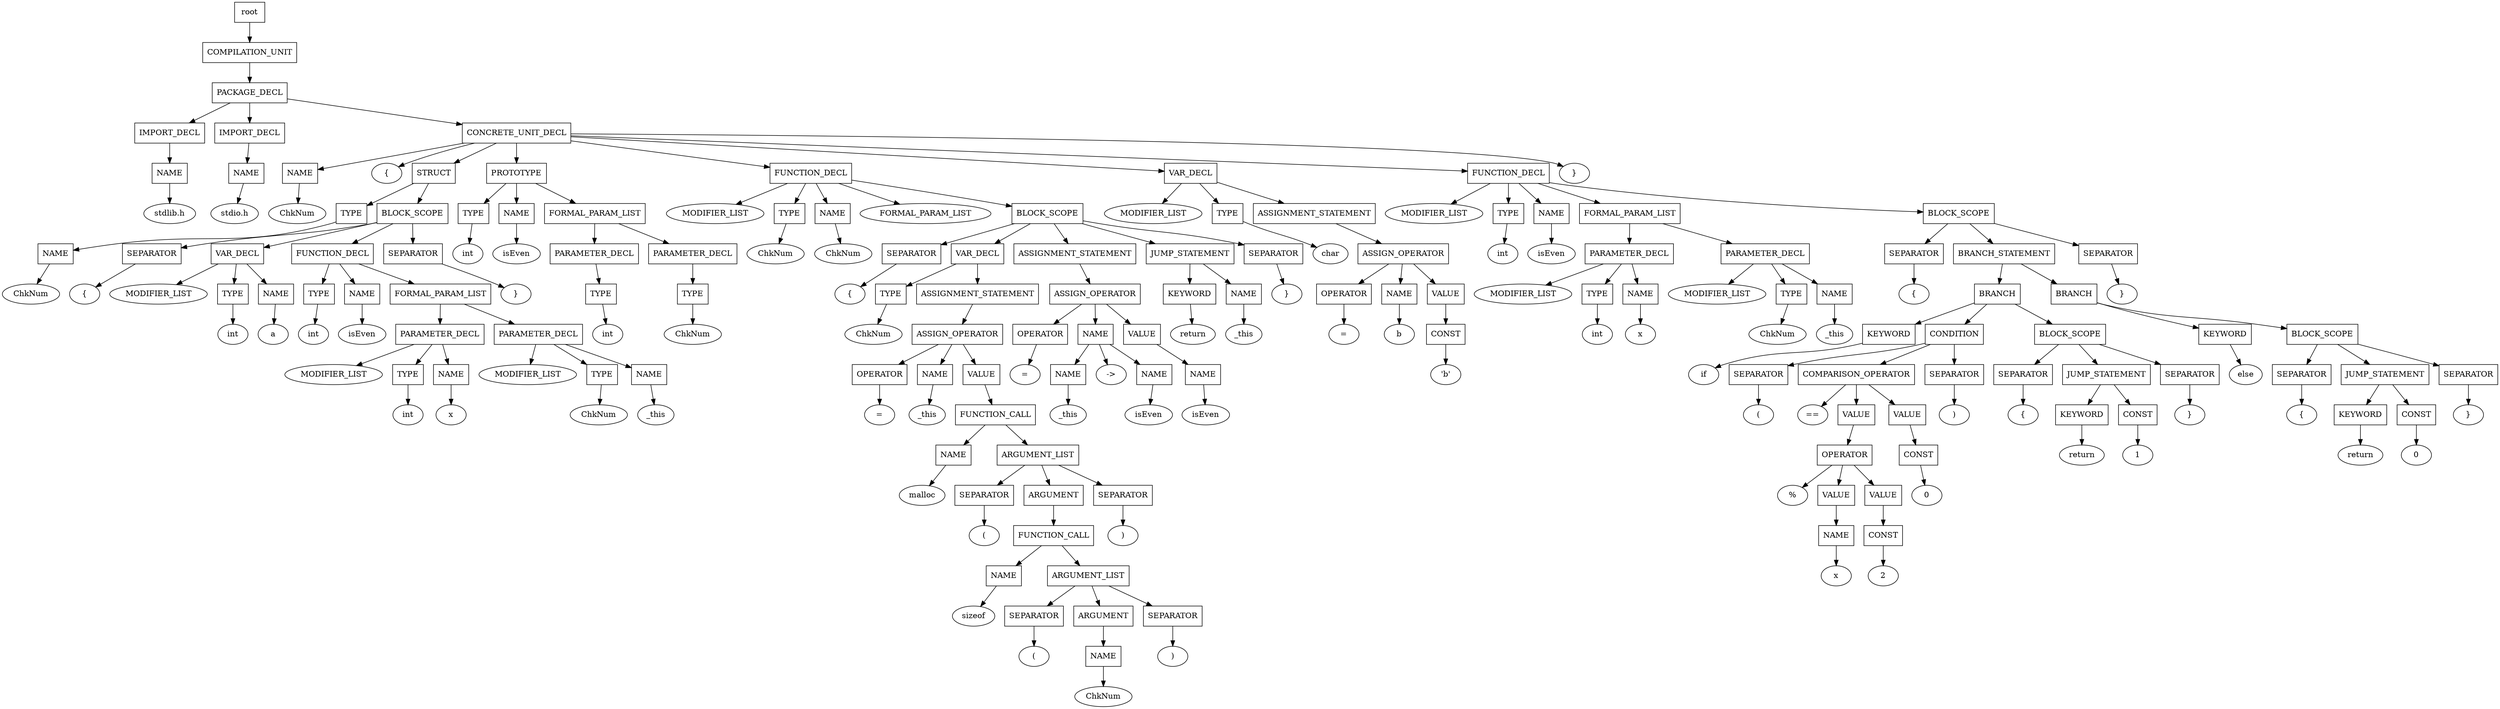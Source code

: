digraph G {
	splines="TRUE";
	n_0 [label="root", shape="rectangle"]
	n_0 -> n_1
	n_1 [label="COMPILATION_UNIT", shape="rectangle"]
	n_1 -> n_2
	n_2 [label="PACKAGE_DECL", shape="rectangle"]
	n_2 -> n_3
	n_3 [label="IMPORT_DECL", shape="rectangle"]
	n_3 -> n_6
	n_6 [label="NAME", shape="rectangle"]
	n_6 -> n_16
	n_16 [label="stdlib.h", shape="ellipse"]
	n_2 -> n_4
	n_4 [label="IMPORT_DECL", shape="rectangle"]
	n_4 -> n_7
	n_7 [label="NAME", shape="rectangle"]
	n_7 -> n_17
	n_17 [label="stdio.h", shape="ellipse"]
	n_2 -> n_5
	n_5 [label="CONCRETE_UNIT_DECL", shape="rectangle"]
	n_5 -> n_8
	n_8 [label="NAME", shape="rectangle"]
	n_8 -> n_18
	n_18 [label="ChkNum", shape="ellipse"]
	n_5 -> n_9
	n_9 [label="{", shape="ellipse"]
	n_5 -> n_10
	n_10 [label="STRUCT", shape="rectangle"]
	n_10 -> n_19
	n_19 [label="TYPE", shape="rectangle"]
	n_19 -> n_37
	n_37 [label="NAME", shape="rectangle"]
	n_37 -> n_62
	n_62 [label="ChkNum", shape="ellipse"]
	n_10 -> n_20
	n_20 [label="BLOCK_SCOPE", shape="rectangle"]
	n_20 -> n_38
	n_38 [label="SEPARATOR", shape="rectangle"]
	n_38 -> n_63
	n_63 [label="{", shape="ellipse"]
	n_20 -> n_39
	n_39 [label="VAR_DECL", shape="rectangle"]
	n_39 -> n_64
	n_64 [label="MODIFIER_LIST", shape="ellipse"]
	n_39 -> n_65
	n_65 [label="TYPE", shape="rectangle"]
	n_65 -> n_93
	n_93 [label="int", shape="ellipse"]
	n_39 -> n_66
	n_66 [label="NAME", shape="rectangle"]
	n_66 -> n_94
	n_94 [label="a", shape="ellipse"]
	n_20 -> n_40
	n_40 [label="FUNCTION_DECL", shape="rectangle"]
	n_40 -> n_67
	n_67 [label="TYPE", shape="rectangle"]
	n_67 -> n_95
	n_95 [label="int", shape="ellipse"]
	n_40 -> n_68
	n_68 [label="NAME", shape="rectangle"]
	n_68 -> n_96
	n_96 [label="isEven", shape="ellipse"]
	n_40 -> n_69
	n_69 [label="FORMAL_PARAM_LIST", shape="rectangle"]
	n_69 -> n_97
	n_97 [label="PARAMETER_DECL", shape="rectangle"]
	n_97 -> n_120
	n_120 [label="MODIFIER_LIST", shape="ellipse"]
	n_97 -> n_121
	n_121 [label="TYPE", shape="rectangle"]
	n_121 -> n_146
	n_146 [label="int", shape="ellipse"]
	n_97 -> n_122
	n_122 [label="NAME", shape="rectangle"]
	n_122 -> n_147
	n_147 [label="x", shape="ellipse"]
	n_69 -> n_98
	n_98 [label="PARAMETER_DECL", shape="rectangle"]
	n_98 -> n_123
	n_123 [label="MODIFIER_LIST", shape="ellipse"]
	n_98 -> n_124
	n_124 [label="TYPE", shape="rectangle"]
	n_124 -> n_148
	n_148 [label="ChkNum", shape="ellipse"]
	n_98 -> n_125
	n_125 [label="NAME", shape="rectangle"]
	n_125 -> n_149
	n_149 [label="_this", shape="ellipse"]
	n_20 -> n_41
	n_41 [label="SEPARATOR", shape="rectangle"]
	n_41 -> n_70
	n_70 [label="}", shape="ellipse"]
	n_5 -> n_11
	n_11 [label="PROTOTYPE", shape="rectangle"]
	n_11 -> n_21
	n_21 [label="TYPE", shape="rectangle"]
	n_21 -> n_42
	n_42 [label="int", shape="ellipse"]
	n_11 -> n_22
	n_22 [label="NAME", shape="rectangle"]
	n_22 -> n_43
	n_43 [label="isEven", shape="ellipse"]
	n_11 -> n_23
	n_23 [label="FORMAL_PARAM_LIST", shape="rectangle"]
	n_23 -> n_44
	n_44 [label="PARAMETER_DECL", shape="rectangle"]
	n_44 -> n_71
	n_71 [label="TYPE", shape="rectangle"]
	n_71 -> n_99
	n_99 [label="int", shape="ellipse"]
	n_23 -> n_45
	n_45 [label="PARAMETER_DECL", shape="rectangle"]
	n_45 -> n_72
	n_72 [label="TYPE", shape="rectangle"]
	n_72 -> n_100
	n_100 [label="ChkNum", shape="ellipse"]
	n_5 -> n_12
	n_12 [label="FUNCTION_DECL", shape="rectangle"]
	n_12 -> n_24
	n_24 [label="MODIFIER_LIST", shape="ellipse"]
	n_12 -> n_25
	n_25 [label="TYPE", shape="rectangle"]
	n_25 -> n_46
	n_46 [label="ChkNum", shape="ellipse"]
	n_12 -> n_26
	n_26 [label="NAME", shape="rectangle"]
	n_26 -> n_47
	n_47 [label="ChkNum", shape="ellipse"]
	n_12 -> n_27
	n_27 [label="FORMAL_PARAM_LIST", shape="ellipse"]
	n_12 -> n_28
	n_28 [label="BLOCK_SCOPE", shape="rectangle"]
	n_28 -> n_48
	n_48 [label="SEPARATOR", shape="rectangle"]
	n_48 -> n_73
	n_73 [label="{", shape="ellipse"]
	n_28 -> n_49
	n_49 [label="VAR_DECL", shape="rectangle"]
	n_49 -> n_74
	n_74 [label="TYPE", shape="rectangle"]
	n_74 -> n_101
	n_101 [label="ChkNum", shape="ellipse"]
	n_49 -> n_75
	n_75 [label="ASSIGNMENT_STATEMENT", shape="rectangle"]
	n_75 -> n_102
	n_102 [label="ASSIGN_OPERATOR", shape="rectangle"]
	n_102 -> n_126
	n_126 [label="OPERATOR", shape="rectangle"]
	n_126 -> n_150
	n_150 [label="=", shape="ellipse"]
	n_102 -> n_127
	n_127 [label="NAME", shape="rectangle"]
	n_127 -> n_151
	n_151 [label="_this", shape="ellipse"]
	n_102 -> n_128
	n_128 [label="VALUE", shape="rectangle"]
	n_128 -> n_152
	n_152 [label="FUNCTION_CALL", shape="rectangle"]
	n_152 -> n_169
	n_169 [label="NAME", shape="rectangle"]
	n_169 -> n_177
	n_177 [label="malloc", shape="ellipse"]
	n_152 -> n_170
	n_170 [label="ARGUMENT_LIST", shape="rectangle"]
	n_170 -> n_178
	n_178 [label="SEPARATOR", shape="rectangle"]
	n_178 -> n_185
	n_185 [label="(", shape="ellipse"]
	n_170 -> n_179
	n_179 [label="ARGUMENT", shape="rectangle"]
	n_179 -> n_186
	n_186 [label="FUNCTION_CALL", shape="rectangle"]
	n_186 -> n_190
	n_190 [label="NAME", shape="rectangle"]
	n_190 -> n_194
	n_194 [label="sizeof", shape="ellipse"]
	n_186 -> n_191
	n_191 [label="ARGUMENT_LIST", shape="rectangle"]
	n_191 -> n_195
	n_195 [label="SEPARATOR", shape="rectangle"]
	n_195 -> n_198
	n_198 [label="(", shape="ellipse"]
	n_191 -> n_196
	n_196 [label="ARGUMENT", shape="rectangle"]
	n_196 -> n_199
	n_199 [label="NAME", shape="rectangle"]
	n_199 -> n_201
	n_201 [label="ChkNum", shape="ellipse"]
	n_191 -> n_197
	n_197 [label="SEPARATOR", shape="rectangle"]
	n_197 -> n_200
	n_200 [label=")", shape="ellipse"]
	n_170 -> n_180
	n_180 [label="SEPARATOR", shape="rectangle"]
	n_180 -> n_187
	n_187 [label=")", shape="ellipse"]
	n_28 -> n_50
	n_50 [label="ASSIGNMENT_STATEMENT", shape="rectangle"]
	n_50 -> n_76
	n_76 [label="ASSIGN_OPERATOR", shape="rectangle"]
	n_76 -> n_103
	n_103 [label="OPERATOR", shape="rectangle"]
	n_103 -> n_129
	n_129 [label="=", shape="ellipse"]
	n_76 -> n_104
	n_104 [label="NAME", shape="rectangle"]
	n_104 -> n_130
	n_130 [label="NAME", shape="rectangle"]
	n_130 -> n_153
	n_153 [label="_this", shape="ellipse"]
	n_104 -> n_131
	n_131 [label="->", shape="ellipse"]
	n_104 -> n_132
	n_132 [label="NAME", shape="rectangle"]
	n_132 -> n_154
	n_154 [label="isEven", shape="ellipse"]
	n_76 -> n_105
	n_105 [label="VALUE", shape="rectangle"]
	n_105 -> n_133
	n_133 [label="NAME", shape="rectangle"]
	n_133 -> n_155
	n_155 [label="isEven", shape="ellipse"]
	n_28 -> n_51
	n_51 [label="JUMP_STATEMENT", shape="rectangle"]
	n_51 -> n_77
	n_77 [label="KEYWORD", shape="rectangle"]
	n_77 -> n_106
	n_106 [label="return", shape="ellipse"]
	n_51 -> n_78
	n_78 [label="NAME", shape="rectangle"]
	n_78 -> n_107
	n_107 [label="_this", shape="ellipse"]
	n_28 -> n_52
	n_52 [label="SEPARATOR", shape="rectangle"]
	n_52 -> n_79
	n_79 [label="}", shape="ellipse"]
	n_5 -> n_13
	n_13 [label="VAR_DECL", shape="rectangle"]
	n_13 -> n_29
	n_29 [label="MODIFIER_LIST", shape="ellipse"]
	n_13 -> n_30
	n_30 [label="TYPE", shape="rectangle"]
	n_30 -> n_53
	n_53 [label="char", shape="ellipse"]
	n_13 -> n_31
	n_31 [label="ASSIGNMENT_STATEMENT", shape="rectangle"]
	n_31 -> n_54
	n_54 [label="ASSIGN_OPERATOR", shape="rectangle"]
	n_54 -> n_80
	n_80 [label="OPERATOR", shape="rectangle"]
	n_80 -> n_108
	n_108 [label="=", shape="ellipse"]
	n_54 -> n_81
	n_81 [label="NAME", shape="rectangle"]
	n_81 -> n_109
	n_109 [label="b", shape="ellipse"]
	n_54 -> n_82
	n_82 [label="VALUE", shape="rectangle"]
	n_82 -> n_110
	n_110 [label="CONST", shape="rectangle"]
	n_110 -> n_134
	n_134 [label="'b'", shape="ellipse"]
	n_5 -> n_14
	n_14 [label="FUNCTION_DECL", shape="rectangle"]
	n_14 -> n_32
	n_32 [label="MODIFIER_LIST", shape="ellipse"]
	n_14 -> n_33
	n_33 [label="TYPE", shape="rectangle"]
	n_33 -> n_55
	n_55 [label="int", shape="ellipse"]
	n_14 -> n_34
	n_34 [label="NAME", shape="rectangle"]
	n_34 -> n_56
	n_56 [label="isEven", shape="ellipse"]
	n_14 -> n_35
	n_35 [label="FORMAL_PARAM_LIST", shape="rectangle"]
	n_35 -> n_57
	n_57 [label="PARAMETER_DECL", shape="rectangle"]
	n_57 -> n_83
	n_83 [label="MODIFIER_LIST", shape="ellipse"]
	n_57 -> n_84
	n_84 [label="TYPE", shape="rectangle"]
	n_84 -> n_111
	n_111 [label="int", shape="ellipse"]
	n_57 -> n_85
	n_85 [label="NAME", shape="rectangle"]
	n_85 -> n_112
	n_112 [label="x", shape="ellipse"]
	n_35 -> n_58
	n_58 [label="PARAMETER_DECL", shape="rectangle"]
	n_58 -> n_86
	n_86 [label="MODIFIER_LIST", shape="ellipse"]
	n_58 -> n_87
	n_87 [label="TYPE", shape="rectangle"]
	n_87 -> n_113
	n_113 [label="ChkNum", shape="ellipse"]
	n_58 -> n_88
	n_88 [label="NAME", shape="rectangle"]
	n_88 -> n_114
	n_114 [label="_this", shape="ellipse"]
	n_14 -> n_36
	n_36 [label="BLOCK_SCOPE", shape="rectangle"]
	n_36 -> n_59
	n_59 [label="SEPARATOR", shape="rectangle"]
	n_59 -> n_89
	n_89 [label="{", shape="ellipse"]
	n_36 -> n_60
	n_60 [label="BRANCH_STATEMENT", shape="rectangle"]
	n_60 -> n_90
	n_90 [label="BRANCH", shape="rectangle"]
	n_90 -> n_115
	n_115 [label="KEYWORD", shape="rectangle"]
	n_115 -> n_135
	n_135 [label="if", shape="ellipse"]
	n_90 -> n_116
	n_116 [label="CONDITION", shape="rectangle"]
	n_116 -> n_136
	n_136 [label="SEPARATOR", shape="rectangle"]
	n_136 -> n_156
	n_156 [label="(", shape="ellipse"]
	n_116 -> n_137
	n_137 [label="COMPARISON_OPERATOR", shape="rectangle"]
	n_137 -> n_157
	n_157 [label="==", shape="ellipse"]
	n_137 -> n_158
	n_158 [label="VALUE", shape="rectangle"]
	n_158 -> n_171
	n_171 [label="OPERATOR", shape="rectangle"]
	n_171 -> n_181
	n_181 [label="%", shape="ellipse"]
	n_171 -> n_182
	n_182 [label="VALUE", shape="rectangle"]
	n_182 -> n_188
	n_188 [label="NAME", shape="rectangle"]
	n_188 -> n_192
	n_192 [label="x", shape="ellipse"]
	n_171 -> n_183
	n_183 [label="VALUE", shape="rectangle"]
	n_183 -> n_189
	n_189 [label="CONST", shape="rectangle"]
	n_189 -> n_193
	n_193 [label="2", shape="ellipse"]
	n_137 -> n_159
	n_159 [label="VALUE", shape="rectangle"]
	n_159 -> n_172
	n_172 [label="CONST", shape="rectangle"]
	n_172 -> n_184
	n_184 [label="0", shape="ellipse"]
	n_116 -> n_138
	n_138 [label="SEPARATOR", shape="rectangle"]
	n_138 -> n_160
	n_160 [label=")", shape="ellipse"]
	n_90 -> n_117
	n_117 [label="BLOCK_SCOPE", shape="rectangle"]
	n_117 -> n_139
	n_139 [label="SEPARATOR", shape="rectangle"]
	n_139 -> n_161
	n_161 [label="{", shape="ellipse"]
	n_117 -> n_140
	n_140 [label="JUMP_STATEMENT", shape="rectangle"]
	n_140 -> n_162
	n_162 [label="KEYWORD", shape="rectangle"]
	n_162 -> n_173
	n_173 [label="return", shape="ellipse"]
	n_140 -> n_163
	n_163 [label="CONST", shape="rectangle"]
	n_163 -> n_174
	n_174 [label="1", shape="ellipse"]
	n_117 -> n_141
	n_141 [label="SEPARATOR", shape="rectangle"]
	n_141 -> n_164
	n_164 [label="}", shape="ellipse"]
	n_60 -> n_91
	n_91 [label="BRANCH", shape="rectangle"]
	n_91 -> n_118
	n_118 [label="KEYWORD", shape="rectangle"]
	n_118 -> n_142
	n_142 [label="else", shape="ellipse"]
	n_91 -> n_119
	n_119 [label="BLOCK_SCOPE", shape="rectangle"]
	n_119 -> n_143
	n_143 [label="SEPARATOR", shape="rectangle"]
	n_143 -> n_165
	n_165 [label="{", shape="ellipse"]
	n_119 -> n_144
	n_144 [label="JUMP_STATEMENT", shape="rectangle"]
	n_144 -> n_166
	n_166 [label="KEYWORD", shape="rectangle"]
	n_166 -> n_175
	n_175 [label="return", shape="ellipse"]
	n_144 -> n_167
	n_167 [label="CONST", shape="rectangle"]
	n_167 -> n_176
	n_176 [label="0", shape="ellipse"]
	n_119 -> n_145
	n_145 [label="SEPARATOR", shape="rectangle"]
	n_145 -> n_168
	n_168 [label="}", shape="ellipse"]
	n_36 -> n_61
	n_61 [label="SEPARATOR", shape="rectangle"]
	n_61 -> n_92
	n_92 [label="}", shape="ellipse"]
	n_5 -> n_15
	n_15 [label="}", shape="ellipse"]
}